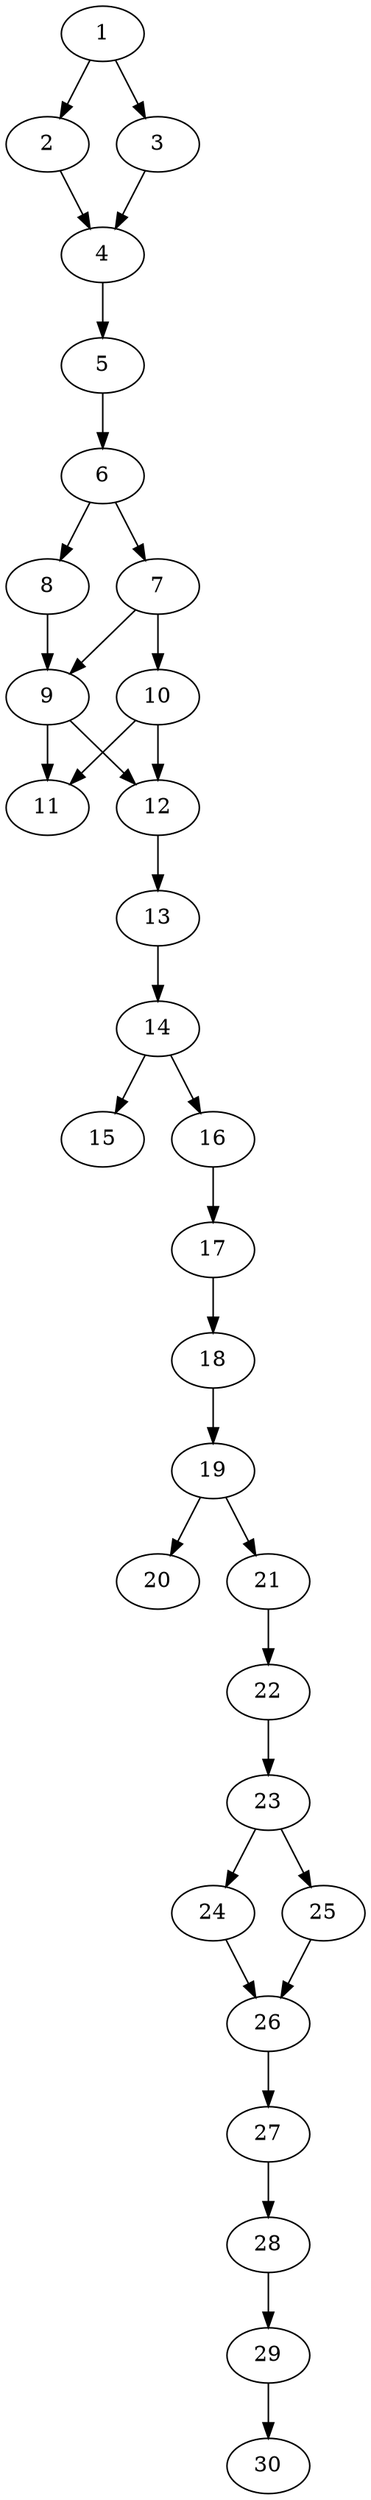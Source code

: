 // DAG automatically generated by daggen at Thu Oct  3 14:04:18 2019
// ./daggen --dot -n 30 --ccr 0.3 --fat 0.3 --regular 0.5 --density 0.9 --mindata 5242880 --maxdata 52428800 
digraph G {
  1 [size="30050987", alpha="0.14", expect_size="9015296"] 
  1 -> 2 [size ="9015296"]
  1 -> 3 [size ="9015296"]
  2 [size="69539840", alpha="0.00", expect_size="20861952"] 
  2 -> 4 [size ="20861952"]
  3 [size="116654080", alpha="0.00", expect_size="34996224"] 
  3 -> 4 [size ="34996224"]
  4 [size="95491413", alpha="0.02", expect_size="28647424"] 
  4 -> 5 [size ="28647424"]
  5 [size="97665707", alpha="0.19", expect_size="29299712"] 
  5 -> 6 [size ="29299712"]
  6 [size="96839680", alpha="0.20", expect_size="29051904"] 
  6 -> 7 [size ="29051904"]
  6 -> 8 [size ="29051904"]
  7 [size="73291093", alpha="0.04", expect_size="21987328"] 
  7 -> 9 [size ="21987328"]
  7 -> 10 [size ="21987328"]
  8 [size="74676907", alpha="0.10", expect_size="22403072"] 
  8 -> 9 [size ="22403072"]
  9 [size="133526187", alpha="0.10", expect_size="40057856"] 
  9 -> 11 [size ="40057856"]
  9 -> 12 [size ="40057856"]
  10 [size="142206293", alpha="0.15", expect_size="42661888"] 
  10 -> 11 [size ="42661888"]
  10 -> 12 [size ="42661888"]
  11 [size="112247467", alpha="0.18", expect_size="33674240"] 
  12 [size="65481387", alpha="0.05", expect_size="19644416"] 
  12 -> 13 [size ="19644416"]
  13 [size="65792000", alpha="0.05", expect_size="19737600"] 
  13 -> 14 [size ="19737600"]
  14 [size="67918507", alpha="0.11", expect_size="20375552"] 
  14 -> 15 [size ="20375552"]
  14 -> 16 [size ="20375552"]
  15 [size="83773440", alpha="0.11", expect_size="25132032"] 
  16 [size="77404160", alpha="0.15", expect_size="23221248"] 
  16 -> 17 [size ="23221248"]
  17 [size="76980907", alpha="0.07", expect_size="23094272"] 
  17 -> 18 [size ="23094272"]
  18 [size="110755840", alpha="0.11", expect_size="33226752"] 
  18 -> 19 [size ="33226752"]
  19 [size="30013440", alpha="0.07", expect_size="9004032"] 
  19 -> 20 [size ="9004032"]
  19 -> 21 [size ="9004032"]
  20 [size="112029013", alpha="0.07", expect_size="33608704"] 
  21 [size="74676907", alpha="0.09", expect_size="22403072"] 
  21 -> 22 [size ="22403072"]
  22 [size="55565653", alpha="0.17", expect_size="16669696"] 
  22 -> 23 [size ="16669696"]
  23 [size="93958827", alpha="0.18", expect_size="28187648"] 
  23 -> 24 [size ="28187648"]
  23 -> 25 [size ="28187648"]
  24 [size="136468480", alpha="0.09", expect_size="40940544"] 
  24 -> 26 [size ="40940544"]
  25 [size="62675627", alpha="0.10", expect_size="18802688"] 
  25 -> 26 [size ="18802688"]
  26 [size="145633280", alpha="0.02", expect_size="43689984"] 
  26 -> 27 [size ="43689984"]
  27 [size="107745280", alpha="0.20", expect_size="32323584"] 
  27 -> 28 [size ="32323584"]
  28 [size="166167893", alpha="0.06", expect_size="49850368"] 
  28 -> 29 [size ="49850368"]
  29 [size="97051307", alpha="0.06", expect_size="29115392"] 
  29 -> 30 [size ="29115392"]
  30 [size="151050240", alpha="0.02", expect_size="45315072"] 
}
